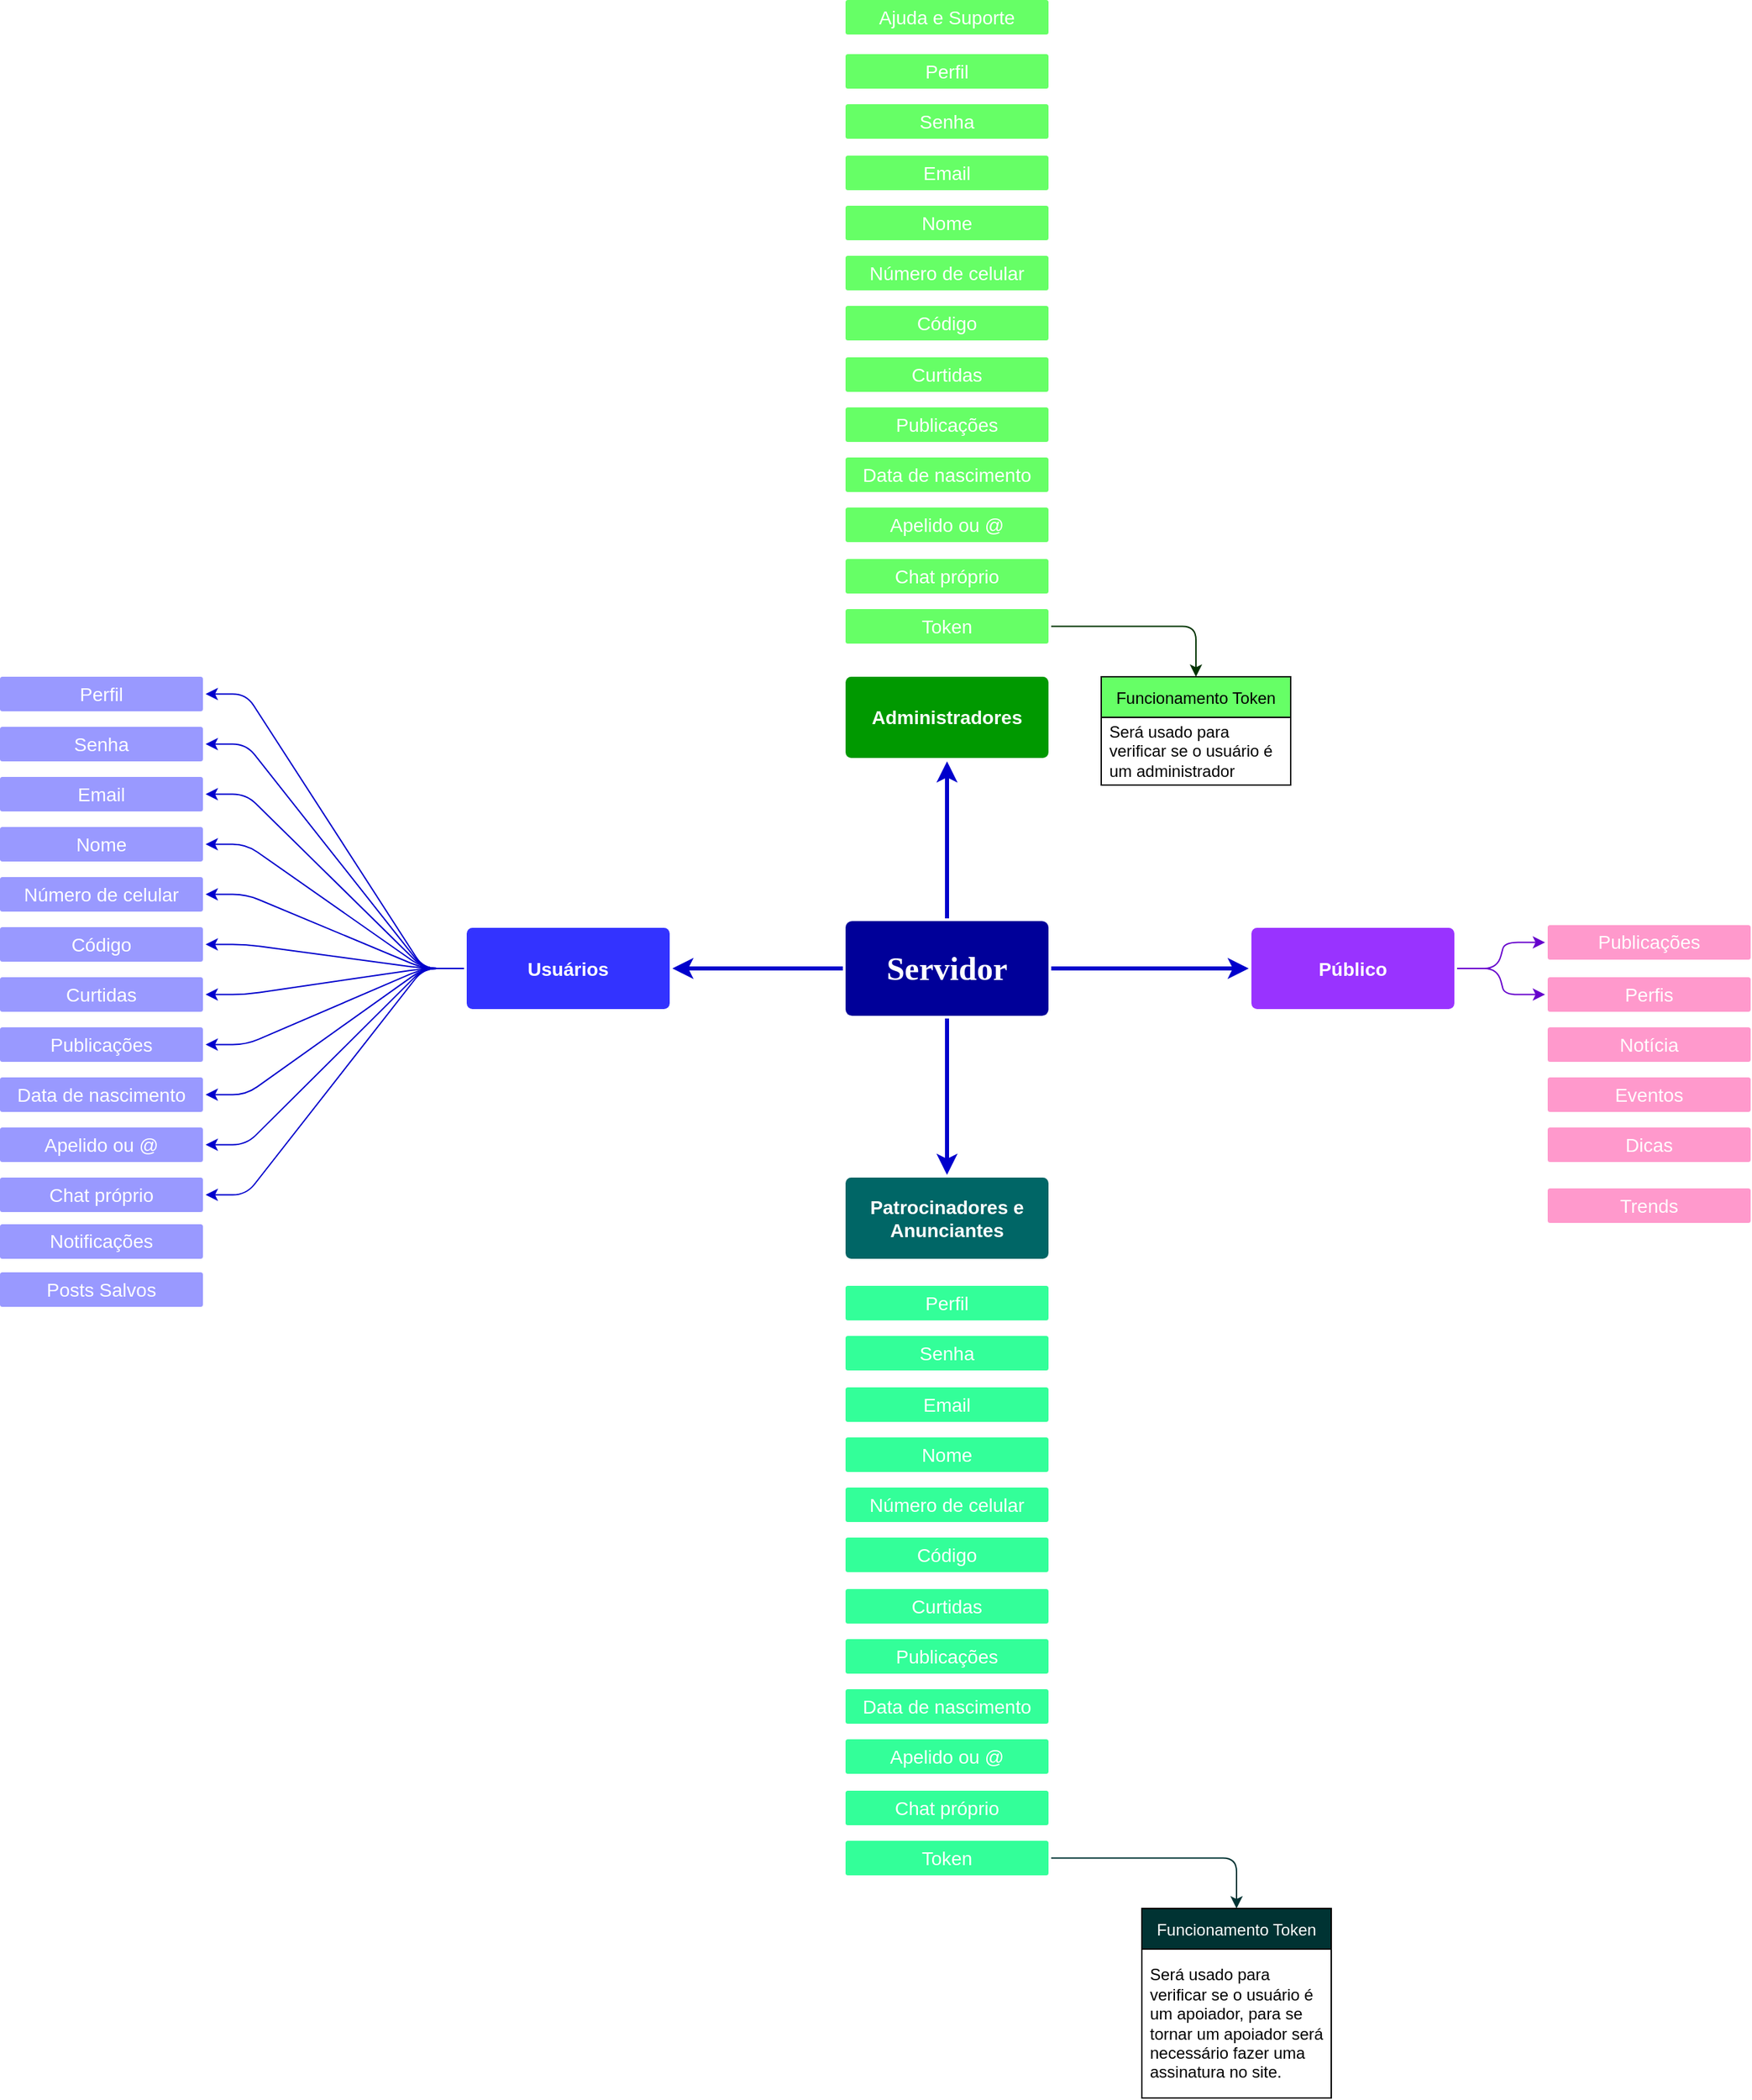 <mxfile version="18.1.1" type="github">
  <diagram id="6a731a19-8d31-9384-78a2-239565b7b9f0" name="Page-1">
    <mxGraphModel dx="2515" dy="1623" grid="1" gridSize="10" guides="1" tooltips="1" connect="1" arrows="1" fold="1" page="1" pageScale="1" pageWidth="1169" pageHeight="827" background="none" math="0" shadow="0">
      <root>
        <mxCell id="0" />
        <mxCell id="1" parent="0" />
        <mxCell id="1745" value="" style="edgeStyle=none;rounded=0;jumpStyle=none;html=1;shadow=0;labelBackgroundColor=none;startArrow=none;startFill=0;endArrow=classic;endFill=1;jettySize=auto;orthogonalLoop=1;strokeColor=#0000CC;strokeWidth=3;fontFamily=Helvetica;fontSize=16;fontColor=#23445D;spacing=5;" parent="1" source="1749" edge="1">
          <mxGeometry relative="1" as="geometry">
            <mxPoint x="116" y="72.5" as="targetPoint" />
          </mxGeometry>
        </mxCell>
        <mxCell id="1746" value="" style="edgeStyle=none;rounded=0;jumpStyle=none;html=1;shadow=0;labelBackgroundColor=none;startArrow=none;startFill=0;endArrow=classic;endFill=1;jettySize=auto;orthogonalLoop=1;strokeColor=#0000CC;strokeWidth=3;fontFamily=Helvetica;fontSize=16;fontColor=#23445D;spacing=5;" parent="1" source="1749" target="1771" edge="1">
          <mxGeometry relative="1" as="geometry" />
        </mxCell>
        <mxCell id="1748" value="" style="edgeStyle=none;rounded=0;jumpStyle=none;html=1;shadow=0;labelBackgroundColor=none;startArrow=none;startFill=0;endArrow=classic;endFill=1;jettySize=auto;orthogonalLoop=1;strokeColor=#0000CC;strokeWidth=3;fontFamily=Helvetica;fontSize=16;fontColor=#23445D;spacing=5;" parent="1" source="1749" target="1753" edge="1">
          <mxGeometry relative="1" as="geometry" />
        </mxCell>
        <mxCell id="1749" value="&lt;font style=&quot;font-size: 24px;&quot;&gt;Servidor&lt;/font&gt;" style="rounded=1;whiteSpace=wrap;html=1;shadow=0;labelBackgroundColor=none;strokeColor=none;strokeWidth=3;fillColor=#000099;fontFamily=Lucida Console;fontSize=16;fontColor=#FFFFFF;align=center;fontStyle=1;spacing=5;arcSize=7;perimeterSpacing=2;" parent="1" vertex="1">
          <mxGeometry x="41" y="190.5" width="150" height="70" as="geometry" />
        </mxCell>
        <mxCell id="IF7gWzUBNEg38SYdpCg0-1822" style="edgeStyle=entityRelationEdgeStyle;rounded=1;orthogonalLoop=1;jettySize=auto;html=1;exitX=0;exitY=0.5;exitDx=0;exitDy=0;entryX=1;entryY=0.5;entryDx=0;entryDy=0;strokeColor=#0000CC;" parent="1" source="1753" target="IF7gWzUBNEg38SYdpCg0-1782" edge="1">
          <mxGeometry relative="1" as="geometry" />
        </mxCell>
        <mxCell id="IF7gWzUBNEg38SYdpCg0-1823" style="edgeStyle=entityRelationEdgeStyle;rounded=1;orthogonalLoop=1;jettySize=auto;html=1;exitX=0;exitY=0.5;exitDx=0;exitDy=0;entryX=1;entryY=0.5;entryDx=0;entryDy=0;strokeColor=#0000CC;" parent="1" source="1753" target="IF7gWzUBNEg38SYdpCg0-1783" edge="1">
          <mxGeometry relative="1" as="geometry" />
        </mxCell>
        <mxCell id="IF7gWzUBNEg38SYdpCg0-1824" style="edgeStyle=entityRelationEdgeStyle;rounded=1;orthogonalLoop=1;jettySize=auto;html=1;exitX=0;exitY=0.5;exitDx=0;exitDy=0;entryX=1;entryY=0.5;entryDx=0;entryDy=0;strokeColor=#0000CC;" parent="1" source="1753" target="IF7gWzUBNEg38SYdpCg0-1781" edge="1">
          <mxGeometry relative="1" as="geometry" />
        </mxCell>
        <mxCell id="IF7gWzUBNEg38SYdpCg0-1825" style="edgeStyle=entityRelationEdgeStyle;rounded=1;orthogonalLoop=1;jettySize=auto;html=1;exitX=0;exitY=0.5;exitDx=0;exitDy=0;entryX=1;entryY=0.5;entryDx=0;entryDy=0;strokeColor=#0000CC;" parent="1" source="1753" target="IF7gWzUBNEg38SYdpCg0-1784" edge="1">
          <mxGeometry relative="1" as="geometry" />
        </mxCell>
        <mxCell id="IF7gWzUBNEg38SYdpCg0-1826" style="edgeStyle=entityRelationEdgeStyle;rounded=1;orthogonalLoop=1;jettySize=auto;html=1;exitX=0;exitY=0.5;exitDx=0;exitDy=0;entryX=1;entryY=0.5;entryDx=0;entryDy=0;strokeColor=#0000CC;" parent="1" source="1753" target="IF7gWzUBNEg38SYdpCg0-1786" edge="1">
          <mxGeometry relative="1" as="geometry" />
        </mxCell>
        <mxCell id="IF7gWzUBNEg38SYdpCg0-1827" style="edgeStyle=entityRelationEdgeStyle;rounded=1;orthogonalLoop=1;jettySize=auto;html=1;exitX=0;exitY=0.5;exitDx=0;exitDy=0;entryX=1;entryY=0.5;entryDx=0;entryDy=0;strokeColor=#0000CC;" parent="1" source="1753" target="IF7gWzUBNEg38SYdpCg0-1787" edge="1">
          <mxGeometry relative="1" as="geometry" />
        </mxCell>
        <mxCell id="IF7gWzUBNEg38SYdpCg0-1828" style="edgeStyle=entityRelationEdgeStyle;rounded=1;orthogonalLoop=1;jettySize=auto;html=1;exitX=0;exitY=0.5;exitDx=0;exitDy=0;entryX=1;entryY=0.5;entryDx=0;entryDy=0;strokeColor=#0000CC;" parent="1" source="1753" target="IF7gWzUBNEg38SYdpCg0-1780" edge="1">
          <mxGeometry relative="1" as="geometry" />
        </mxCell>
        <mxCell id="IF7gWzUBNEg38SYdpCg0-1829" style="edgeStyle=entityRelationEdgeStyle;rounded=1;orthogonalLoop=1;jettySize=auto;html=1;exitX=0;exitY=0.5;exitDx=0;exitDy=0;entryX=1;entryY=0.5;entryDx=0;entryDy=0;strokeColor=#0000CC;" parent="1" source="1753" target="IF7gWzUBNEg38SYdpCg0-1788" edge="1">
          <mxGeometry relative="1" as="geometry" />
        </mxCell>
        <mxCell id="IF7gWzUBNEg38SYdpCg0-1830" style="edgeStyle=entityRelationEdgeStyle;rounded=1;orthogonalLoop=1;jettySize=auto;html=1;exitX=0;exitY=0.5;exitDx=0;exitDy=0;entryX=1;entryY=0.5;entryDx=0;entryDy=0;strokeColor=#0000CC;" parent="1" source="1753" target="IF7gWzUBNEg38SYdpCg0-1779" edge="1">
          <mxGeometry relative="1" as="geometry" />
        </mxCell>
        <mxCell id="IF7gWzUBNEg38SYdpCg0-1831" style="edgeStyle=entityRelationEdgeStyle;rounded=1;orthogonalLoop=1;jettySize=auto;html=1;exitX=0;exitY=0.5;exitDx=0;exitDy=0;entryX=1;entryY=0.5;entryDx=0;entryDy=0;strokeColor=#0000CC;" parent="1" source="1753" target="1756" edge="1">
          <mxGeometry relative="1" as="geometry" />
        </mxCell>
        <mxCell id="IF7gWzUBNEg38SYdpCg0-1882" style="edgeStyle=entityRelationEdgeStyle;rounded=1;orthogonalLoop=1;jettySize=auto;html=1;exitX=0;exitY=0.5;exitDx=0;exitDy=0;entryX=1;entryY=0.5;entryDx=0;entryDy=0;fontColor=#FF66FF;strokeColor=#0000CC;" parent="1" source="1753" target="IF7gWzUBNEg38SYdpCg0-1881" edge="1">
          <mxGeometry relative="1" as="geometry" />
        </mxCell>
        <mxCell id="1753" value="Usuários" style="rounded=1;whiteSpace=wrap;html=1;shadow=0;labelBackgroundColor=none;strokeColor=none;strokeWidth=3;fillColor=#3333FF;fontFamily=Helvetica;fontSize=14;fontColor=#FFFFFF;align=center;spacing=5;fontStyle=1;arcSize=7;perimeterSpacing=2;" parent="1" vertex="1">
          <mxGeometry x="-239" y="195.5" width="150" height="60" as="geometry" />
        </mxCell>
        <mxCell id="1756" value="Senha" style="rounded=1;whiteSpace=wrap;html=1;shadow=0;labelBackgroundColor=none;strokeColor=none;strokeWidth=3;fillColor=#9999FF;fontFamily=Helvetica;fontSize=14;fontColor=#FFFFFF;align=center;spacing=5;fontStyle=0;arcSize=7;perimeterSpacing=2;" parent="1" vertex="1">
          <mxGeometry x="-584" y="47" width="150" height="25.5" as="geometry" />
        </mxCell>
        <mxCell id="1766" value="" style="edgeStyle=none;rounded=0;jumpStyle=none;html=1;shadow=0;labelBackgroundColor=none;startArrow=none;startFill=0;endArrow=classic;endFill=1;jettySize=auto;orthogonalLoop=1;strokeColor=#F08705;strokeWidth=3;fontFamily=Helvetica;fontSize=14;fontColor=#FFFFFF;spacing=5;" parent="1" edge="1">
          <mxGeometry relative="1" as="geometry">
            <mxPoint x="641.111" y="198.5" as="sourcePoint" />
          </mxGeometry>
        </mxCell>
        <mxCell id="1768" value="" style="edgeStyle=none;rounded=0;jumpStyle=none;html=1;shadow=0;labelBackgroundColor=none;startArrow=none;startFill=0;endArrow=classic;endFill=1;jettySize=auto;orthogonalLoop=1;strokeColor=#F08705;strokeWidth=3;fontFamily=Helvetica;fontSize=14;fontColor=#FFFFFF;spacing=5;" parent="1" edge="1">
          <mxGeometry relative="1" as="geometry">
            <mxPoint x="570" y="198.5" as="sourcePoint" />
          </mxGeometry>
        </mxCell>
        <mxCell id="1770" value="" style="edgeStyle=none;rounded=0;jumpStyle=none;html=1;shadow=0;labelBackgroundColor=none;startArrow=none;startFill=0;endArrow=classic;endFill=1;jettySize=auto;orthogonalLoop=1;strokeColor=#F08705;strokeWidth=3;fontFamily=Helvetica;fontSize=14;fontColor=#FFFFFF;spacing=5;" parent="1" edge="1">
          <mxGeometry relative="1" as="geometry">
            <mxPoint x="498.889" y="198.5" as="sourcePoint" />
          </mxGeometry>
        </mxCell>
        <mxCell id="IF7gWzUBNEg38SYdpCg0-1883" style="edgeStyle=entityRelationEdgeStyle;rounded=1;orthogonalLoop=1;jettySize=auto;html=1;exitX=1;exitY=0.5;exitDx=0;exitDy=0;entryX=0;entryY=0.5;entryDx=0;entryDy=0;fontColor=#FF66FF;strokeColor=#6600CC;" parent="1" source="1771" target="IF7gWzUBNEg38SYdpCg0-1877" edge="1">
          <mxGeometry relative="1" as="geometry" />
        </mxCell>
        <mxCell id="IF7gWzUBNEg38SYdpCg0-1884" style="edgeStyle=entityRelationEdgeStyle;rounded=1;orthogonalLoop=1;jettySize=auto;html=1;exitX=1;exitY=0.5;exitDx=0;exitDy=0;entryX=0;entryY=0.5;entryDx=0;entryDy=0;fontColor=#FF66FF;strokeColor=#6600CC;" parent="1" source="1771" target="IF7gWzUBNEg38SYdpCg0-1878" edge="1">
          <mxGeometry relative="1" as="geometry" />
        </mxCell>
        <mxCell id="1771" value="Público" style="rounded=1;whiteSpace=wrap;html=1;shadow=0;labelBackgroundColor=none;strokeColor=none;strokeWidth=3;fillColor=#9933FF;fontFamily=Helvetica;fontSize=14;fontColor=#FFFFFF;align=center;spacing=5;fontStyle=1;arcSize=7;perimeterSpacing=2;" parent="1" vertex="1">
          <mxGeometry x="341" y="195.5" width="150" height="60" as="geometry" />
        </mxCell>
        <mxCell id="IF7gWzUBNEg38SYdpCg0-1779" value="Email" style="rounded=1;whiteSpace=wrap;html=1;shadow=0;labelBackgroundColor=none;strokeColor=none;strokeWidth=3;fillColor=#9999FF;fontFamily=Helvetica;fontSize=14;fontColor=#FFFFFF;align=center;spacing=5;fontStyle=0;arcSize=7;perimeterSpacing=2;" parent="1" vertex="1">
          <mxGeometry x="-584" y="84" width="150" height="25.5" as="geometry" />
        </mxCell>
        <mxCell id="IF7gWzUBNEg38SYdpCg0-1780" value="Nome" style="rounded=1;whiteSpace=wrap;html=1;shadow=0;labelBackgroundColor=none;strokeColor=none;strokeWidth=3;fillColor=#9999FF;fontFamily=Helvetica;fontSize=14;fontColor=#FFFFFF;align=center;spacing=5;fontStyle=0;arcSize=7;perimeterSpacing=2;" parent="1" vertex="1">
          <mxGeometry x="-584" y="121" width="150" height="25.5" as="geometry" />
        </mxCell>
        <mxCell id="IF7gWzUBNEg38SYdpCg0-1781" value="Número de celular" style="rounded=1;whiteSpace=wrap;html=1;shadow=0;labelBackgroundColor=none;strokeColor=none;strokeWidth=3;fillColor=#9999FF;fontFamily=Helvetica;fontSize=14;fontColor=#FFFFFF;align=center;spacing=5;fontStyle=0;arcSize=7;perimeterSpacing=2;" parent="1" vertex="1">
          <mxGeometry x="-584" y="158" width="150" height="25.5" as="geometry" />
        </mxCell>
        <mxCell id="IF7gWzUBNEg38SYdpCg0-1782" value="Código" style="rounded=1;whiteSpace=wrap;html=1;shadow=0;labelBackgroundColor=none;strokeColor=none;strokeWidth=3;fillColor=#9999FF;fontFamily=Helvetica;fontSize=14;fontColor=#FFFFFF;align=center;spacing=5;fontStyle=0;arcSize=7;perimeterSpacing=2;" parent="1" vertex="1">
          <mxGeometry x="-584" y="195" width="150" height="25.5" as="geometry" />
        </mxCell>
        <mxCell id="IF7gWzUBNEg38SYdpCg0-1783" value="Curtidas" style="rounded=1;whiteSpace=wrap;html=1;shadow=0;labelBackgroundColor=none;strokeColor=none;strokeWidth=3;fillColor=#9999FF;fontFamily=Helvetica;fontSize=14;fontColor=#FFFFFF;align=center;spacing=5;fontStyle=0;arcSize=7;perimeterSpacing=2;" parent="1" vertex="1">
          <mxGeometry x="-584" y="232" width="150" height="25.5" as="geometry" />
        </mxCell>
        <mxCell id="IF7gWzUBNEg38SYdpCg0-1784" value="Publicações" style="rounded=1;whiteSpace=wrap;html=1;shadow=0;labelBackgroundColor=none;strokeColor=none;strokeWidth=3;fillColor=#9999FF;fontFamily=Helvetica;fontSize=14;fontColor=#FFFFFF;align=center;spacing=5;fontStyle=0;arcSize=7;perimeterSpacing=2;" parent="1" vertex="1">
          <mxGeometry x="-584" y="269" width="150" height="25.5" as="geometry" />
        </mxCell>
        <mxCell id="IF7gWzUBNEg38SYdpCg0-1786" value="Data de nascimento" style="rounded=1;whiteSpace=wrap;html=1;shadow=0;labelBackgroundColor=none;strokeColor=none;strokeWidth=3;fillColor=#9999FF;fontFamily=Helvetica;fontSize=14;fontColor=#FFFFFF;align=center;spacing=5;fontStyle=0;arcSize=7;perimeterSpacing=2;" parent="1" vertex="1">
          <mxGeometry x="-584" y="306" width="150" height="25.5" as="geometry" />
        </mxCell>
        <mxCell id="IF7gWzUBNEg38SYdpCg0-1787" value="Apelido ou @" style="rounded=1;whiteSpace=wrap;html=1;shadow=0;labelBackgroundColor=none;strokeColor=none;strokeWidth=3;fillColor=#9999FF;fontFamily=Helvetica;fontSize=14;fontColor=#FFFFFF;align=center;spacing=5;fontStyle=0;arcSize=7;perimeterSpacing=2;" parent="1" vertex="1">
          <mxGeometry x="-584" y="343" width="150" height="25.5" as="geometry" />
        </mxCell>
        <mxCell id="IF7gWzUBNEg38SYdpCg0-1788" value="Chat próprio" style="rounded=1;whiteSpace=wrap;html=1;shadow=0;labelBackgroundColor=none;strokeColor=none;strokeWidth=3;fillColor=#9999FF;fontFamily=Helvetica;fontSize=14;fontColor=#FFFFFF;align=center;spacing=5;fontStyle=0;arcSize=7;perimeterSpacing=2;" parent="1" vertex="1">
          <mxGeometry x="-584" y="380" width="150" height="25.5" as="geometry" />
        </mxCell>
        <mxCell id="IF7gWzUBNEg38SYdpCg0-1842" value="Administradores" style="rounded=1;whiteSpace=wrap;html=1;shadow=0;labelBackgroundColor=none;strokeColor=none;strokeWidth=3;fillColor=#009900;fontFamily=Helvetica;fontSize=14;fontColor=#FFFFFF;align=center;spacing=5;fontStyle=1;arcSize=7;perimeterSpacing=2;" parent="1" vertex="1">
          <mxGeometry x="41" y="10" width="150" height="60" as="geometry" />
        </mxCell>
        <mxCell id="IF7gWzUBNEg38SYdpCg0-1843" value="Senha" style="rounded=1;whiteSpace=wrap;html=1;shadow=0;labelBackgroundColor=none;strokeColor=none;strokeWidth=3;fillColor=#66FF66;fontFamily=Helvetica;fontSize=14;fontColor=#FFFFFF;align=center;spacing=5;fontStyle=0;arcSize=7;perimeterSpacing=2;" parent="1" vertex="1">
          <mxGeometry x="41" y="-413" width="150" height="25.5" as="geometry" />
        </mxCell>
        <mxCell id="IF7gWzUBNEg38SYdpCg0-1844" value="Email" style="rounded=1;whiteSpace=wrap;html=1;shadow=0;labelBackgroundColor=none;strokeColor=none;strokeWidth=3;fillColor=#66FF66;fontFamily=Helvetica;fontSize=14;fontColor=#FFFFFF;align=center;spacing=5;fontStyle=0;arcSize=7;perimeterSpacing=2;" parent="1" vertex="1">
          <mxGeometry x="41" y="-375" width="150" height="25.5" as="geometry" />
        </mxCell>
        <mxCell id="IF7gWzUBNEg38SYdpCg0-1845" value="Nome" style="rounded=1;whiteSpace=wrap;html=1;shadow=0;labelBackgroundColor=none;strokeColor=none;strokeWidth=3;fillColor=#66FF66;fontFamily=Helvetica;fontSize=14;fontColor=#FFFFFF;align=center;spacing=5;fontStyle=0;arcSize=7;perimeterSpacing=2;" parent="1" vertex="1">
          <mxGeometry x="41" y="-338" width="150" height="25.5" as="geometry" />
        </mxCell>
        <mxCell id="IF7gWzUBNEg38SYdpCg0-1846" value="Número de celular" style="rounded=1;whiteSpace=wrap;html=1;shadow=0;labelBackgroundColor=none;strokeColor=none;strokeWidth=3;fillColor=#66FF66;fontFamily=Helvetica;fontSize=14;fontColor=#FFFFFF;align=center;spacing=5;fontStyle=0;arcSize=7;perimeterSpacing=2;" parent="1" vertex="1">
          <mxGeometry x="41" y="-301" width="150" height="25.5" as="geometry" />
        </mxCell>
        <mxCell id="IF7gWzUBNEg38SYdpCg0-1847" value="Código" style="rounded=1;whiteSpace=wrap;html=1;shadow=0;labelBackgroundColor=none;strokeColor=none;strokeWidth=3;fillColor=#66FF66;fontFamily=Helvetica;fontSize=14;fontColor=#FFFFFF;align=center;spacing=5;fontStyle=0;arcSize=7;perimeterSpacing=2;" parent="1" vertex="1">
          <mxGeometry x="41" y="-264" width="150" height="25.5" as="geometry" />
        </mxCell>
        <mxCell id="IF7gWzUBNEg38SYdpCg0-1848" value="Curtidas" style="rounded=1;whiteSpace=wrap;html=1;shadow=0;labelBackgroundColor=none;strokeColor=none;strokeWidth=3;fillColor=#66FF66;fontFamily=Helvetica;fontSize=14;fontColor=#FFFFFF;align=center;spacing=5;fontStyle=0;arcSize=7;perimeterSpacing=2;" parent="1" vertex="1">
          <mxGeometry x="41" y="-226" width="150" height="25.5" as="geometry" />
        </mxCell>
        <mxCell id="IF7gWzUBNEg38SYdpCg0-1849" value="Publicações" style="rounded=1;whiteSpace=wrap;html=1;shadow=0;labelBackgroundColor=none;strokeColor=none;strokeWidth=3;fillColor=#66FF66;fontFamily=Helvetica;fontSize=14;fontColor=#FFFFFF;align=center;spacing=5;fontStyle=0;arcSize=7;perimeterSpacing=2;" parent="1" vertex="1">
          <mxGeometry x="41" y="-189" width="150" height="25.5" as="geometry" />
        </mxCell>
        <mxCell id="IF7gWzUBNEg38SYdpCg0-1850" value="Data de nascimento" style="rounded=1;whiteSpace=wrap;html=1;shadow=0;labelBackgroundColor=none;strokeColor=none;strokeWidth=3;fillColor=#66FF66;fontFamily=Helvetica;fontSize=14;fontColor=#FFFFFF;align=center;spacing=5;fontStyle=0;arcSize=7;perimeterSpacing=2;" parent="1" vertex="1">
          <mxGeometry x="41" y="-152" width="150" height="25.5" as="geometry" />
        </mxCell>
        <mxCell id="IF7gWzUBNEg38SYdpCg0-1851" value="Apelido ou @" style="rounded=1;whiteSpace=wrap;html=1;shadow=0;labelBackgroundColor=none;strokeColor=none;strokeWidth=3;fillColor=#66FF66;fontFamily=Helvetica;fontSize=14;fontColor=#FFFFFF;align=center;spacing=5;fontStyle=0;arcSize=7;perimeterSpacing=2;" parent="1" vertex="1">
          <mxGeometry x="41" y="-115" width="150" height="25.5" as="geometry" />
        </mxCell>
        <mxCell id="IF7gWzUBNEg38SYdpCg0-1852" value="Chat próprio" style="rounded=1;whiteSpace=wrap;html=1;shadow=0;labelBackgroundColor=none;strokeColor=none;strokeWidth=3;fillColor=#66FF66;fontFamily=Helvetica;fontSize=14;fontColor=#FFFFFF;align=center;spacing=5;fontStyle=0;arcSize=7;perimeterSpacing=2;" parent="1" vertex="1">
          <mxGeometry x="41" y="-77" width="150" height="25.5" as="geometry" />
        </mxCell>
        <mxCell id="IF7gWzUBNEg38SYdpCg0-1875" style="edgeStyle=elbowEdgeStyle;rounded=1;orthogonalLoop=1;jettySize=auto;html=1;exitX=1;exitY=0.5;exitDx=0;exitDy=0;entryX=0.5;entryY=0;entryDx=0;entryDy=0;strokeColor=#003300;" parent="1" source="IF7gWzUBNEg38SYdpCg0-1866" target="IF7gWzUBNEg38SYdpCg0-1871" edge="1">
          <mxGeometry relative="1" as="geometry">
            <Array as="points">
              <mxPoint x="300" y="-10" />
              <mxPoint x="750" y="-40" />
            </Array>
          </mxGeometry>
        </mxCell>
        <mxCell id="IF7gWzUBNEg38SYdpCg0-1866" value="Token" style="rounded=1;whiteSpace=wrap;html=1;shadow=0;labelBackgroundColor=none;strokeColor=none;strokeWidth=3;fillColor=#66FF66;fontFamily=Helvetica;fontSize=14;fontColor=#FFFFFF;align=center;spacing=5;fontStyle=0;arcSize=7;perimeterSpacing=2;" parent="1" vertex="1">
          <mxGeometry x="41" y="-40" width="150" height="25.5" as="geometry" />
        </mxCell>
        <mxCell id="IF7gWzUBNEg38SYdpCg0-1871" value="Funcionamento Token" style="swimlane;fontStyle=0;childLayout=stackLayout;horizontal=1;startSize=30;horizontalStack=0;resizeParent=1;resizeParentMax=0;resizeLast=0;collapsible=1;marginBottom=0;fillColor=#66FF66;" parent="1" vertex="1">
          <mxGeometry x="230" y="10" width="140" height="80" as="geometry" />
        </mxCell>
        <mxCell id="IF7gWzUBNEg38SYdpCg0-1872" value="Será usado para verificar se o usuário é um administrador" style="text;strokeColor=none;fillColor=none;align=left;verticalAlign=middle;spacingLeft=4;spacingRight=4;overflow=hidden;points=[[0,0.5],[1,0.5]];portConstraint=eastwest;rotatable=0;whiteSpace=wrap;" parent="IF7gWzUBNEg38SYdpCg0-1871" vertex="1">
          <mxGeometry y="30" width="140" height="50" as="geometry" />
        </mxCell>
        <mxCell id="IF7gWzUBNEg38SYdpCg0-1877" value="Publicações" style="rounded=1;whiteSpace=wrap;html=1;shadow=0;labelBackgroundColor=none;strokeColor=none;strokeWidth=3;fillColor=#FF99CC;fontFamily=Helvetica;fontSize=14;fontColor=#FFFFFF;align=center;spacing=5;fontStyle=0;arcSize=7;perimeterSpacing=2;" parent="1" vertex="1">
          <mxGeometry x="560" y="193.5" width="150" height="25.5" as="geometry" />
        </mxCell>
        <mxCell id="IF7gWzUBNEg38SYdpCg0-1878" value="Perfis" style="rounded=1;whiteSpace=wrap;html=1;shadow=0;labelBackgroundColor=none;strokeColor=none;strokeWidth=3;fillColor=#FF99CC;fontFamily=Helvetica;fontSize=14;fontColor=#FFFFFF;align=center;spacing=5;fontStyle=0;arcSize=7;perimeterSpacing=2;" parent="1" vertex="1">
          <mxGeometry x="560" y="232" width="150" height="25.5" as="geometry" />
        </mxCell>
        <mxCell id="IF7gWzUBNEg38SYdpCg0-1879" value="Perfil" style="rounded=1;whiteSpace=wrap;html=1;shadow=0;labelBackgroundColor=none;strokeColor=none;strokeWidth=3;fillColor=#66FF66;fontFamily=Helvetica;fontSize=14;fontColor=#FFFFFF;align=center;spacing=5;fontStyle=0;arcSize=7;perimeterSpacing=2;" parent="1" vertex="1">
          <mxGeometry x="41" y="-450" width="150" height="25.5" as="geometry" />
        </mxCell>
        <mxCell id="IF7gWzUBNEg38SYdpCg0-1881" value="Perfil" style="rounded=1;whiteSpace=wrap;html=1;shadow=0;labelBackgroundColor=none;strokeColor=none;strokeWidth=3;fillColor=#9999FF;fontFamily=Helvetica;fontSize=14;fontColor=#FFFFFF;align=center;spacing=5;fontStyle=0;arcSize=7;perimeterSpacing=2;" parent="1" vertex="1">
          <mxGeometry x="-584" y="10" width="150" height="25.5" as="geometry" />
        </mxCell>
        <mxCell id="IF7gWzUBNEg38SYdpCg0-1885" value="Patrocinadores e Anunciantes" style="rounded=1;whiteSpace=wrap;html=1;shadow=0;labelBackgroundColor=none;strokeColor=none;strokeWidth=3;fillColor=#006666;fontFamily=Helvetica;fontSize=14;fontColor=#FFFFFF;align=center;spacing=5;fontStyle=1;arcSize=7;perimeterSpacing=2;" parent="1" vertex="1">
          <mxGeometry x="41" y="380.0" width="150" height="60" as="geometry" />
        </mxCell>
        <mxCell id="IF7gWzUBNEg38SYdpCg0-1887" value="" style="edgeStyle=none;rounded=0;jumpStyle=none;html=1;shadow=0;labelBackgroundColor=none;startArrow=none;startFill=0;endArrow=classic;endFill=1;jettySize=auto;orthogonalLoop=1;strokeColor=#0000CC;strokeWidth=3;fontFamily=Helvetica;fontSize=16;fontColor=#23445D;spacing=5;entryX=0.5;entryY=0;entryDx=0;entryDy=0;exitX=0.5;exitY=1;exitDx=0;exitDy=0;" parent="1" source="1749" target="IF7gWzUBNEg38SYdpCg0-1885" edge="1">
          <mxGeometry relative="1" as="geometry">
            <mxPoint x="126" y="198.5" as="sourcePoint" />
            <mxPoint x="126" y="82.5" as="targetPoint" />
          </mxGeometry>
        </mxCell>
        <mxCell id="IF7gWzUBNEg38SYdpCg0-1889" value="Senha" style="rounded=1;whiteSpace=wrap;html=1;shadow=0;labelBackgroundColor=none;strokeColor=none;strokeWidth=3;fillColor=#33FF99;fontFamily=Helvetica;fontSize=14;fontColor=#FFFFFF;align=center;spacing=5;fontStyle=0;arcSize=7;perimeterSpacing=2;" parent="1" vertex="1">
          <mxGeometry x="41" y="497" width="150" height="25.5" as="geometry" />
        </mxCell>
        <mxCell id="IF7gWzUBNEg38SYdpCg0-1890" value="Email" style="rounded=1;whiteSpace=wrap;html=1;shadow=0;labelBackgroundColor=none;strokeColor=none;strokeWidth=3;fillColor=#33FF99;fontFamily=Helvetica;fontSize=14;fontColor=#FFFFFF;align=center;spacing=5;fontStyle=0;arcSize=7;perimeterSpacing=2;" parent="1" vertex="1">
          <mxGeometry x="41" y="535" width="150" height="25.5" as="geometry" />
        </mxCell>
        <mxCell id="IF7gWzUBNEg38SYdpCg0-1891" value="Nome" style="rounded=1;whiteSpace=wrap;html=1;shadow=0;labelBackgroundColor=none;strokeColor=none;strokeWidth=3;fillColor=#33FF99;fontFamily=Helvetica;fontSize=14;fontColor=#FFFFFF;align=center;spacing=5;fontStyle=0;arcSize=7;perimeterSpacing=2;" parent="1" vertex="1">
          <mxGeometry x="41" y="572" width="150" height="25.5" as="geometry" />
        </mxCell>
        <mxCell id="IF7gWzUBNEg38SYdpCg0-1892" value="Número de celular" style="rounded=1;whiteSpace=wrap;html=1;shadow=0;labelBackgroundColor=none;strokeColor=none;strokeWidth=3;fillColor=#33FF99;fontFamily=Helvetica;fontSize=14;fontColor=#FFFFFF;align=center;spacing=5;fontStyle=0;arcSize=7;perimeterSpacing=2;" parent="1" vertex="1">
          <mxGeometry x="41" y="609" width="150" height="25.5" as="geometry" />
        </mxCell>
        <mxCell id="IF7gWzUBNEg38SYdpCg0-1893" value="Código" style="rounded=1;whiteSpace=wrap;html=1;shadow=0;labelBackgroundColor=none;strokeColor=none;strokeWidth=3;fillColor=#33FF99;fontFamily=Helvetica;fontSize=14;fontColor=#FFFFFF;align=center;spacing=5;fontStyle=0;arcSize=7;perimeterSpacing=2;" parent="1" vertex="1">
          <mxGeometry x="41" y="646" width="150" height="25.5" as="geometry" />
        </mxCell>
        <mxCell id="IF7gWzUBNEg38SYdpCg0-1894" value="Curtidas" style="rounded=1;whiteSpace=wrap;html=1;shadow=0;labelBackgroundColor=none;strokeColor=none;strokeWidth=3;fillColor=#33FF99;fontFamily=Helvetica;fontSize=14;fontColor=#FFFFFF;align=center;spacing=5;fontStyle=0;arcSize=7;perimeterSpacing=2;" parent="1" vertex="1">
          <mxGeometry x="41" y="684" width="150" height="25.5" as="geometry" />
        </mxCell>
        <mxCell id="IF7gWzUBNEg38SYdpCg0-1895" value="Publicações" style="rounded=1;whiteSpace=wrap;html=1;shadow=0;labelBackgroundColor=none;strokeColor=none;strokeWidth=3;fillColor=#33FF99;fontFamily=Helvetica;fontSize=14;fontColor=#FFFFFF;align=center;spacing=5;fontStyle=0;arcSize=7;perimeterSpacing=2;" parent="1" vertex="1">
          <mxGeometry x="41" y="721" width="150" height="25.5" as="geometry" />
        </mxCell>
        <mxCell id="IF7gWzUBNEg38SYdpCg0-1896" value="Data de nascimento" style="rounded=1;whiteSpace=wrap;html=1;shadow=0;labelBackgroundColor=none;strokeColor=none;strokeWidth=3;fillColor=#33FF99;fontFamily=Helvetica;fontSize=14;fontColor=#FFFFFF;align=center;spacing=5;fontStyle=0;arcSize=7;perimeterSpacing=2;" parent="1" vertex="1">
          <mxGeometry x="41" y="758" width="150" height="25.5" as="geometry" />
        </mxCell>
        <mxCell id="IF7gWzUBNEg38SYdpCg0-1897" value="Apelido ou @" style="rounded=1;whiteSpace=wrap;html=1;shadow=0;labelBackgroundColor=none;strokeColor=none;strokeWidth=3;fillColor=#33FF99;fontFamily=Helvetica;fontSize=14;fontColor=#FFFFFF;align=center;spacing=5;fontStyle=0;arcSize=7;perimeterSpacing=2;" parent="1" vertex="1">
          <mxGeometry x="41" y="795" width="150" height="25.5" as="geometry" />
        </mxCell>
        <mxCell id="IF7gWzUBNEg38SYdpCg0-1898" value="Chat próprio" style="rounded=1;whiteSpace=wrap;html=1;shadow=0;labelBackgroundColor=none;strokeColor=none;strokeWidth=3;fillColor=#33FF99;fontFamily=Helvetica;fontSize=14;fontColor=#FFFFFF;align=center;spacing=5;fontStyle=0;arcSize=7;perimeterSpacing=2;" parent="1" vertex="1">
          <mxGeometry x="41" y="833" width="150" height="25.5" as="geometry" />
        </mxCell>
        <mxCell id="IF7gWzUBNEg38SYdpCg0-1903" style="edgeStyle=orthogonalEdgeStyle;rounded=1;orthogonalLoop=1;jettySize=auto;html=1;exitX=1;exitY=0.5;exitDx=0;exitDy=0;entryX=0.5;entryY=0;entryDx=0;entryDy=0;fontFamily=Lucida Console;fontSize=24;fontColor=#FF66FF;strokeColor=#003333;elbow=vertical;" parent="1" source="IF7gWzUBNEg38SYdpCg0-1899" target="IF7gWzUBNEg38SYdpCg0-1901" edge="1">
          <mxGeometry relative="1" as="geometry" />
        </mxCell>
        <mxCell id="IF7gWzUBNEg38SYdpCg0-1899" value="Token" style="rounded=1;whiteSpace=wrap;html=1;shadow=0;labelBackgroundColor=none;strokeColor=none;strokeWidth=3;fillColor=#33FF99;fontFamily=Helvetica;fontSize=14;fontColor=#FFFFFF;align=center;spacing=5;fontStyle=0;arcSize=7;perimeterSpacing=2;" parent="1" vertex="1">
          <mxGeometry x="41" y="870" width="150" height="25.5" as="geometry" />
        </mxCell>
        <mxCell id="IF7gWzUBNEg38SYdpCg0-1900" value="Perfil" style="rounded=1;whiteSpace=wrap;html=1;shadow=0;labelBackgroundColor=none;strokeColor=none;strokeWidth=3;fillColor=#33FF99;fontFamily=Helvetica;fontSize=14;fontColor=#FFFFFF;align=center;spacing=5;fontStyle=0;arcSize=7;perimeterSpacing=2;" parent="1" vertex="1">
          <mxGeometry x="41" y="460" width="150" height="25.5" as="geometry" />
        </mxCell>
        <mxCell id="IF7gWzUBNEg38SYdpCg0-1901" value="Funcionamento Token" style="swimlane;fontStyle=0;childLayout=stackLayout;horizontal=1;startSize=30;horizontalStack=0;resizeParent=1;resizeParentMax=0;resizeLast=0;collapsible=1;marginBottom=0;fillColor=#003333;fontColor=#FFFFFF;" parent="1" vertex="1">
          <mxGeometry x="260" y="920" width="140" height="140" as="geometry" />
        </mxCell>
        <mxCell id="IF7gWzUBNEg38SYdpCg0-1902" value="Será usado para verificar se o usuário é um apoiador, para se tornar um apoiador será necessário fazer uma assinatura no site." style="text;strokeColor=none;fillColor=none;align=left;verticalAlign=middle;spacingLeft=4;spacingRight=4;overflow=hidden;points=[[0,0.5],[1,0.5]];portConstraint=eastwest;rotatable=0;whiteSpace=wrap;" parent="IF7gWzUBNEg38SYdpCg0-1901" vertex="1">
          <mxGeometry y="30" width="140" height="110" as="geometry" />
        </mxCell>
        <mxCell id="xh8E368RDv3vVkwyLtps-1779" value="Notificações" style="rounded=1;whiteSpace=wrap;html=1;shadow=0;labelBackgroundColor=none;strokeColor=none;strokeWidth=3;fillColor=#9999FF;fontFamily=Helvetica;fontSize=14;fontColor=#FFFFFF;align=center;spacing=5;fontStyle=0;arcSize=7;perimeterSpacing=2;" vertex="1" parent="1">
          <mxGeometry x="-584" y="414.5" width="150" height="25.5" as="geometry" />
        </mxCell>
        <mxCell id="xh8E368RDv3vVkwyLtps-1780" value="Posts Salvos" style="rounded=1;whiteSpace=wrap;html=1;shadow=0;labelBackgroundColor=none;strokeColor=none;strokeWidth=3;fillColor=#9999FF;fontFamily=Helvetica;fontSize=14;fontColor=#FFFFFF;align=center;spacing=5;fontStyle=0;arcSize=7;perimeterSpacing=2;" vertex="1" parent="1">
          <mxGeometry x="-584" y="450" width="150" height="25.5" as="geometry" />
        </mxCell>
        <mxCell id="xh8E368RDv3vVkwyLtps-1782" value="Notícia" style="rounded=1;whiteSpace=wrap;html=1;shadow=0;labelBackgroundColor=none;strokeColor=none;strokeWidth=3;fillColor=#FF99CC;fontFamily=Helvetica;fontSize=14;fontColor=#FFFFFF;align=center;spacing=5;fontStyle=0;arcSize=7;perimeterSpacing=2;" vertex="1" parent="1">
          <mxGeometry x="560" y="269" width="150" height="25.5" as="geometry" />
        </mxCell>
        <mxCell id="xh8E368RDv3vVkwyLtps-1783" value="Eventos" style="rounded=1;whiteSpace=wrap;html=1;shadow=0;labelBackgroundColor=none;strokeColor=none;strokeWidth=3;fillColor=#FF99CC;fontFamily=Helvetica;fontSize=14;fontColor=#FFFFFF;align=center;spacing=5;fontStyle=0;arcSize=7;perimeterSpacing=2;" vertex="1" parent="1">
          <mxGeometry x="560" y="306" width="150" height="25.5" as="geometry" />
        </mxCell>
        <mxCell id="xh8E368RDv3vVkwyLtps-1784" value="Dicas" style="rounded=1;whiteSpace=wrap;html=1;shadow=0;labelBackgroundColor=none;strokeColor=none;strokeWidth=3;fillColor=#FF99CC;fontFamily=Helvetica;fontSize=14;fontColor=#FFFFFF;align=center;spacing=5;fontStyle=0;arcSize=7;perimeterSpacing=2;" vertex="1" parent="1">
          <mxGeometry x="560" y="343" width="150" height="25.5" as="geometry" />
        </mxCell>
        <mxCell id="xh8E368RDv3vVkwyLtps-1786" value="Ajuda e Suporte" style="rounded=1;whiteSpace=wrap;html=1;shadow=0;labelBackgroundColor=none;strokeColor=none;strokeWidth=3;fillColor=#66FF66;fontFamily=Helvetica;fontSize=14;fontColor=#FFFFFF;align=center;spacing=5;fontStyle=0;arcSize=7;perimeterSpacing=2;" vertex="1" parent="1">
          <mxGeometry x="41" y="-490" width="150" height="25.5" as="geometry" />
        </mxCell>
        <mxCell id="xh8E368RDv3vVkwyLtps-1787" value="Trends" style="rounded=1;whiteSpace=wrap;html=1;shadow=0;labelBackgroundColor=none;strokeColor=none;strokeWidth=3;fillColor=#FF99CC;fontFamily=Helvetica;fontSize=14;fontColor=#FFFFFF;align=center;spacing=5;fontStyle=0;arcSize=7;perimeterSpacing=2;" vertex="1" parent="1">
          <mxGeometry x="560" y="388" width="150" height="25.5" as="geometry" />
        </mxCell>
      </root>
    </mxGraphModel>
  </diagram>
</mxfile>
